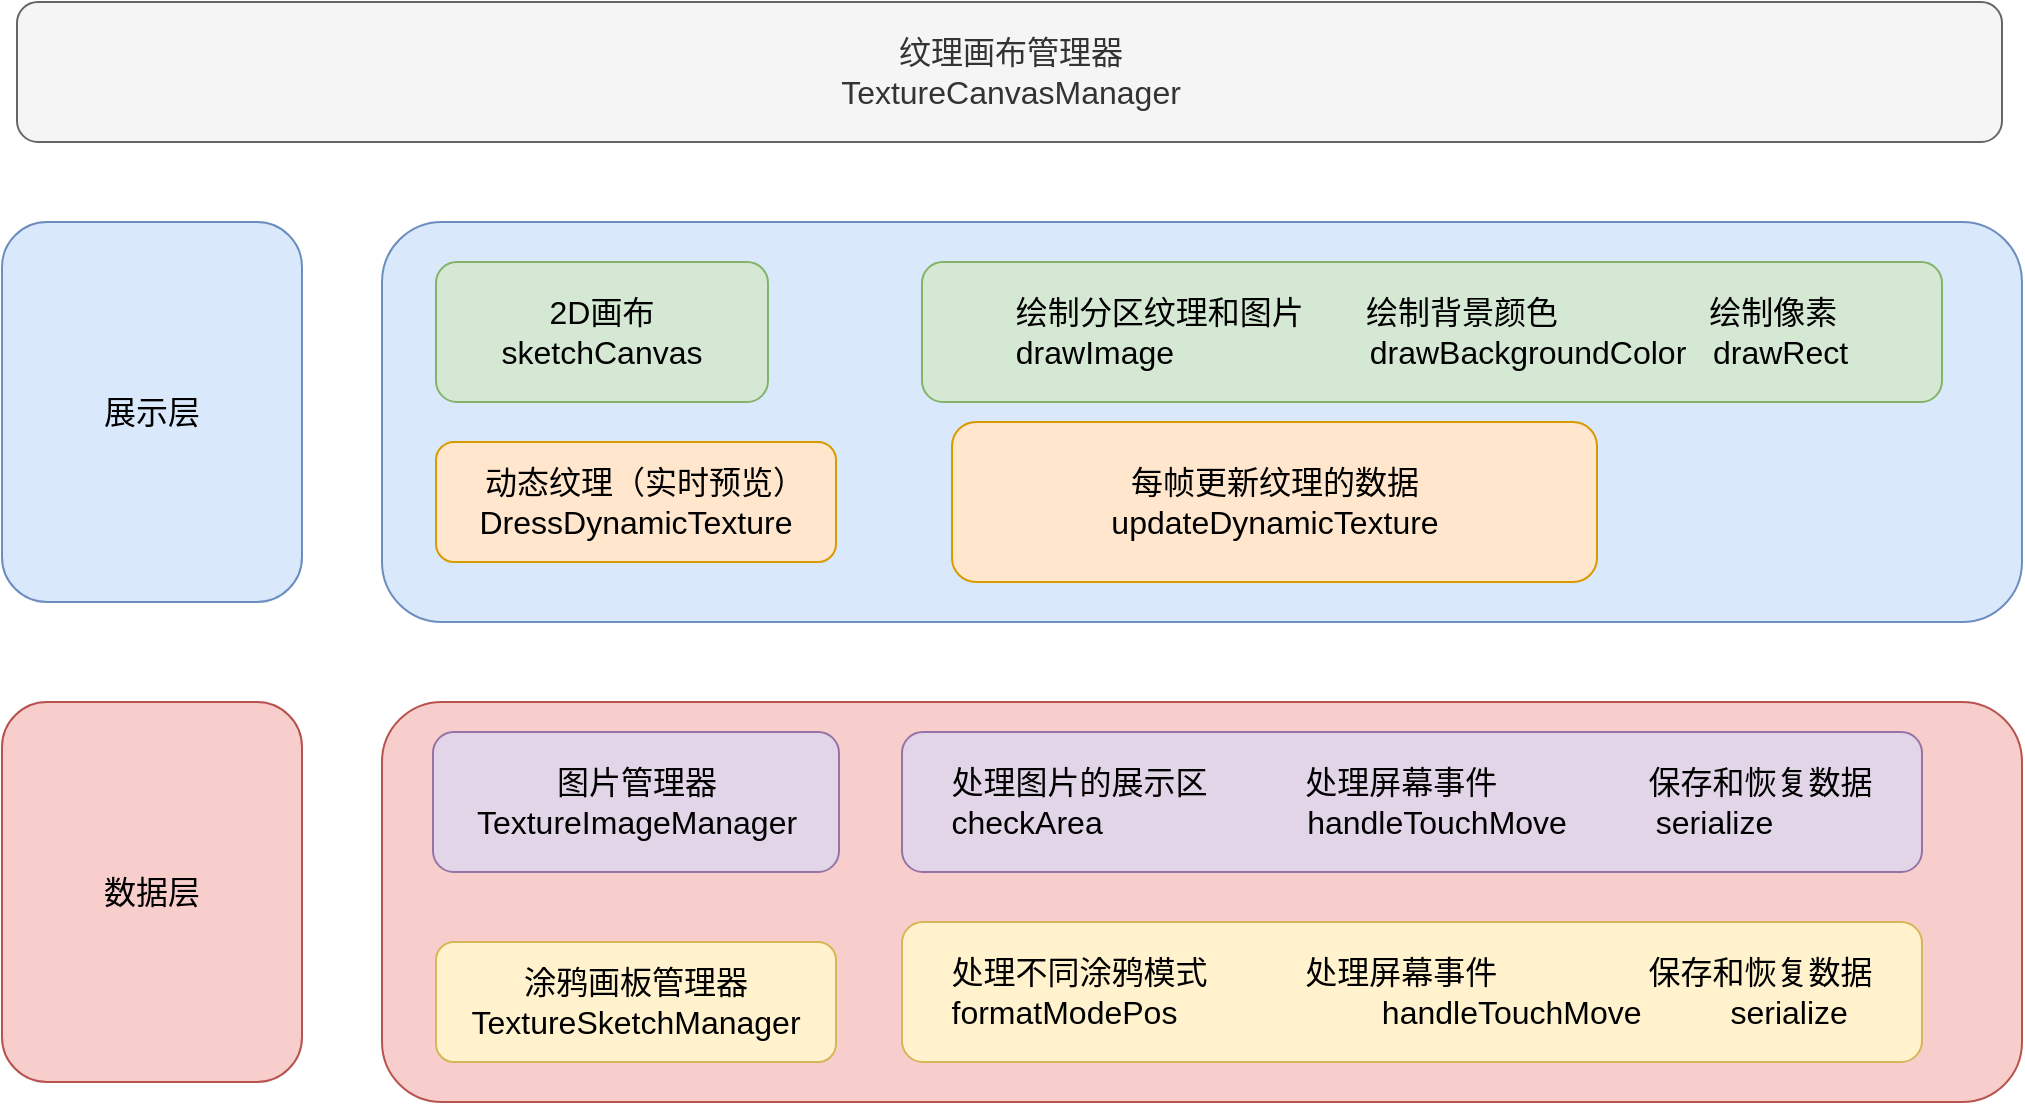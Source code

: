 <mxfile version="17.4.3" type="github">
  <diagram id="gjnJr7tE-dAtpMI1hC8i" name="Page-1">
    <mxGraphModel dx="1261" dy="819" grid="1" gridSize="10" guides="1" tooltips="1" connect="1" arrows="1" fold="1" page="1" pageScale="1" pageWidth="827" pageHeight="1169" math="0" shadow="0">
      <root>
        <mxCell id="0" />
        <mxCell id="1" parent="0" />
        <mxCell id="6El1_JEk4RSKTV5vi_TU-1" value="&lt;span style=&quot;font-size: 16px&quot;&gt;纹理画布管理器&lt;br&gt;TextureCanvasManager&lt;/span&gt;" style="rounded=1;whiteSpace=wrap;html=1;fillColor=#f5f5f5;fontColor=#333333;strokeColor=#666666;" vertex="1" parent="1">
          <mxGeometry x="47.5" y="130" width="992.5" height="70" as="geometry" />
        </mxCell>
        <mxCell id="6El1_JEk4RSKTV5vi_TU-13" value="&lt;font style=&quot;font-size: 16px&quot;&gt;展示层&lt;br&gt;&lt;/font&gt;" style="rounded=1;whiteSpace=wrap;html=1;fillColor=#dae8fc;strokeColor=#6c8ebf;" vertex="1" parent="1">
          <mxGeometry x="40" y="240" width="150" height="190" as="geometry" />
        </mxCell>
        <mxCell id="6El1_JEk4RSKTV5vi_TU-14" value="&lt;font style=&quot;font-size: 16px&quot;&gt;&lt;br&gt;&lt;/font&gt;" style="rounded=1;whiteSpace=wrap;html=1;fillColor=#dae8fc;strokeColor=#6c8ebf;" vertex="1" parent="1">
          <mxGeometry x="230" y="240" width="820" height="200" as="geometry" />
        </mxCell>
        <mxCell id="6El1_JEk4RSKTV5vi_TU-2" value="&lt;font style=&quot;font-size: 16px&quot;&gt;2D画布&lt;br&gt;sketchCanvas&lt;br&gt;&lt;/font&gt;" style="rounded=1;whiteSpace=wrap;html=1;fillColor=#d5e8d4;strokeColor=#82b366;" vertex="1" parent="1">
          <mxGeometry x="257" y="260" width="166" height="70" as="geometry" />
        </mxCell>
        <mxCell id="6El1_JEk4RSKTV5vi_TU-8" value="&lt;blockquote style=&quot;margin: 0 0 0 40px ; border: none ; padding: 0px&quot;&gt;&lt;/blockquote&gt;&lt;span style=&quot;font-size: 16px&quot;&gt;&lt;div style=&quot;text-align: left&quot;&gt;&lt;span&gt;&lt;br&gt;&lt;/span&gt;&lt;/div&gt;&lt;div style=&quot;text-align: left&quot;&gt;&lt;span&gt;绘制分区纹理和图片&amp;nbsp; &amp;nbsp; &amp;nbsp; &amp;nbsp;绘制背景颜色&amp;nbsp; &amp;nbsp; &amp;nbsp; &amp;nbsp; &amp;nbsp; &amp;nbsp; &amp;nbsp; &amp;nbsp; &amp;nbsp;绘制像素&lt;/span&gt;&lt;/div&gt;&lt;div style=&quot;text-align: left&quot;&gt;&lt;span&gt;drawImage&amp;nbsp; &amp;nbsp; &amp;nbsp; &amp;nbsp; &amp;nbsp; &amp;nbsp; &amp;nbsp; &amp;nbsp; &amp;nbsp; &amp;nbsp; &amp;nbsp; drawBackgroundColor&amp;nbsp; &amp;nbsp;drawRect&lt;/span&gt;&lt;/div&gt;&lt;/span&gt;&lt;font style=&quot;font-size: 16px&quot;&gt;&lt;br&gt;&lt;/font&gt;" style="rounded=1;whiteSpace=wrap;html=1;fillColor=#d5e8d4;strokeColor=#82b366;" vertex="1" parent="1">
          <mxGeometry x="500" y="260" width="510" height="70" as="geometry" />
        </mxCell>
        <mxCell id="6El1_JEk4RSKTV5vi_TU-7" value="&lt;font style=&quot;font-size: 16px&quot;&gt;&amp;nbsp; 动态纹理（实时预览）&lt;br&gt;DressDynamicTexture&lt;br&gt;&lt;/font&gt;" style="rounded=1;whiteSpace=wrap;html=1;fillColor=#ffe6cc;strokeColor=#d79b00;" vertex="1" parent="1">
          <mxGeometry x="257" y="350" width="200" height="60" as="geometry" />
        </mxCell>
        <mxCell id="6El1_JEk4RSKTV5vi_TU-11" value="&lt;font style=&quot;font-size: 16px&quot;&gt;每帧更新纹理的数据&lt;br&gt;updateDynamicTexture&lt;br&gt;&lt;/font&gt;" style="rounded=1;whiteSpace=wrap;html=1;fillColor=#ffe6cc;strokeColor=#d79b00;" vertex="1" parent="1">
          <mxGeometry x="515" y="340" width="322.5" height="80" as="geometry" />
        </mxCell>
        <mxCell id="6El1_JEk4RSKTV5vi_TU-16" value="&lt;font style=&quot;font-size: 16px&quot;&gt;数据层&lt;br&gt;&lt;/font&gt;" style="rounded=1;whiteSpace=wrap;html=1;fillColor=#f8cecc;strokeColor=#b85450;" vertex="1" parent="1">
          <mxGeometry x="40" y="480" width="150" height="190" as="geometry" />
        </mxCell>
        <mxCell id="6El1_JEk4RSKTV5vi_TU-18" value="&lt;font style=&quot;font-size: 16px&quot;&gt;&lt;br&gt;&lt;/font&gt;" style="rounded=1;whiteSpace=wrap;html=1;fillColor=#f8cecc;strokeColor=#b85450;" vertex="1" parent="1">
          <mxGeometry x="230" y="480" width="820" height="200" as="geometry" />
        </mxCell>
        <mxCell id="6El1_JEk4RSKTV5vi_TU-5" value="&lt;font style=&quot;font-size: 16px&quot;&gt;图片管理器&lt;br&gt;TextureImageManager&lt;br&gt;&lt;/font&gt;" style="rounded=1;whiteSpace=wrap;html=1;fillColor=#e1d5e7;strokeColor=#9673a6;" vertex="1" parent="1">
          <mxGeometry x="255.5" y="495" width="203" height="70" as="geometry" />
        </mxCell>
        <mxCell id="6El1_JEk4RSKTV5vi_TU-19" value="&lt;blockquote style=&quot;margin: 0 0 0 40px ; border: none ; padding: 0px&quot;&gt;&lt;/blockquote&gt;&lt;span style=&quot;font-size: 16px&quot;&gt;&lt;div style=&quot;text-align: left&quot;&gt;&lt;/div&gt;&lt;/span&gt;&lt;span style=&quot;font-size: 16px&quot;&gt;&lt;br&gt;处理图片的展示区&amp;nbsp;&lt;/span&gt;&lt;span style=&quot;text-align: left ; font-size: 16px&quot;&gt;&amp;nbsp; &amp;nbsp; &amp;nbsp; &amp;nbsp; &amp;nbsp; 处理屏幕事件&amp;nbsp; &amp;nbsp; &amp;nbsp; &amp;nbsp; &amp;nbsp; &amp;nbsp; &amp;nbsp; &amp;nbsp; &amp;nbsp;保存和恢复数据&lt;/span&gt;&lt;span style=&quot;font-size: 16px&quot;&gt;&lt;br&gt;&lt;/span&gt;&lt;span style=&quot;font-size: 16px&quot;&gt;&lt;div style=&quot;text-align: left&quot;&gt;&lt;span&gt;checkArea&amp;nbsp; &amp;nbsp; &amp;nbsp; &amp;nbsp; &amp;nbsp; &amp;nbsp; &amp;nbsp; &amp;nbsp; &amp;nbsp; &amp;nbsp; &amp;nbsp; &amp;nbsp;handleTouchMove&amp;nbsp; &amp;nbsp; &amp;nbsp; &amp;nbsp; &amp;nbsp; serialize&lt;/span&gt;&lt;/div&gt;&lt;/span&gt;&lt;font style=&quot;font-size: 16px&quot;&gt;&lt;br&gt;&lt;/font&gt;" style="rounded=1;whiteSpace=wrap;html=1;fillColor=#e1d5e7;strokeColor=#9673a6;" vertex="1" parent="1">
          <mxGeometry x="490" y="495" width="510" height="70" as="geometry" />
        </mxCell>
        <mxCell id="6El1_JEk4RSKTV5vi_TU-6" value="&lt;font style=&quot;font-size: 16px&quot;&gt;涂鸦画板管理器&lt;br&gt;TextureSketchManager&lt;br&gt;&lt;/font&gt;" style="rounded=1;whiteSpace=wrap;html=1;fillColor=#fff2cc;strokeColor=#d6b656;" vertex="1" parent="1">
          <mxGeometry x="257" y="600" width="200" height="60" as="geometry" />
        </mxCell>
        <mxCell id="6El1_JEk4RSKTV5vi_TU-20" value="&lt;blockquote style=&quot;margin: 0 0 0 40px ; border: none ; padding: 0px&quot;&gt;&lt;/blockquote&gt;&lt;span style=&quot;font-size: 16px&quot;&gt;&lt;div style=&quot;text-align: left&quot;&gt;&lt;/div&gt;&lt;/span&gt;&lt;span style=&quot;font-size: 16px&quot;&gt;&lt;br&gt;处理不同涂鸦模式&amp;nbsp;&lt;/span&gt;&lt;span style=&quot;text-align: left ; font-size: 16px&quot;&gt;&amp;nbsp; &amp;nbsp; &amp;nbsp; &amp;nbsp; &amp;nbsp; 处理屏幕事件&amp;nbsp; &amp;nbsp; &amp;nbsp; &amp;nbsp; &amp;nbsp; &amp;nbsp; &amp;nbsp; &amp;nbsp; &amp;nbsp;保存和恢复数据&lt;/span&gt;&lt;span style=&quot;font-size: 16px&quot;&gt;&lt;br&gt;&lt;/span&gt;&lt;span style=&quot;font-size: 16px&quot;&gt;&lt;div style=&quot;text-align: left&quot;&gt;&lt;span&gt;formatModePos&amp;nbsp; &amp;nbsp; &amp;nbsp; &amp;nbsp; &amp;nbsp; &amp;nbsp; &amp;nbsp; &amp;nbsp; &amp;nbsp; &amp;nbsp; &amp;nbsp; &amp;nbsp;handleTouchMove&amp;nbsp; &amp;nbsp; &amp;nbsp; &amp;nbsp; &amp;nbsp; serialize&lt;/span&gt;&lt;/div&gt;&lt;/span&gt;&lt;font style=&quot;font-size: 16px&quot;&gt;&lt;br&gt;&lt;/font&gt;" style="rounded=1;whiteSpace=wrap;html=1;fillColor=#fff2cc;strokeColor=#d6b656;" vertex="1" parent="1">
          <mxGeometry x="490" y="590" width="510" height="70" as="geometry" />
        </mxCell>
      </root>
    </mxGraphModel>
  </diagram>
</mxfile>
